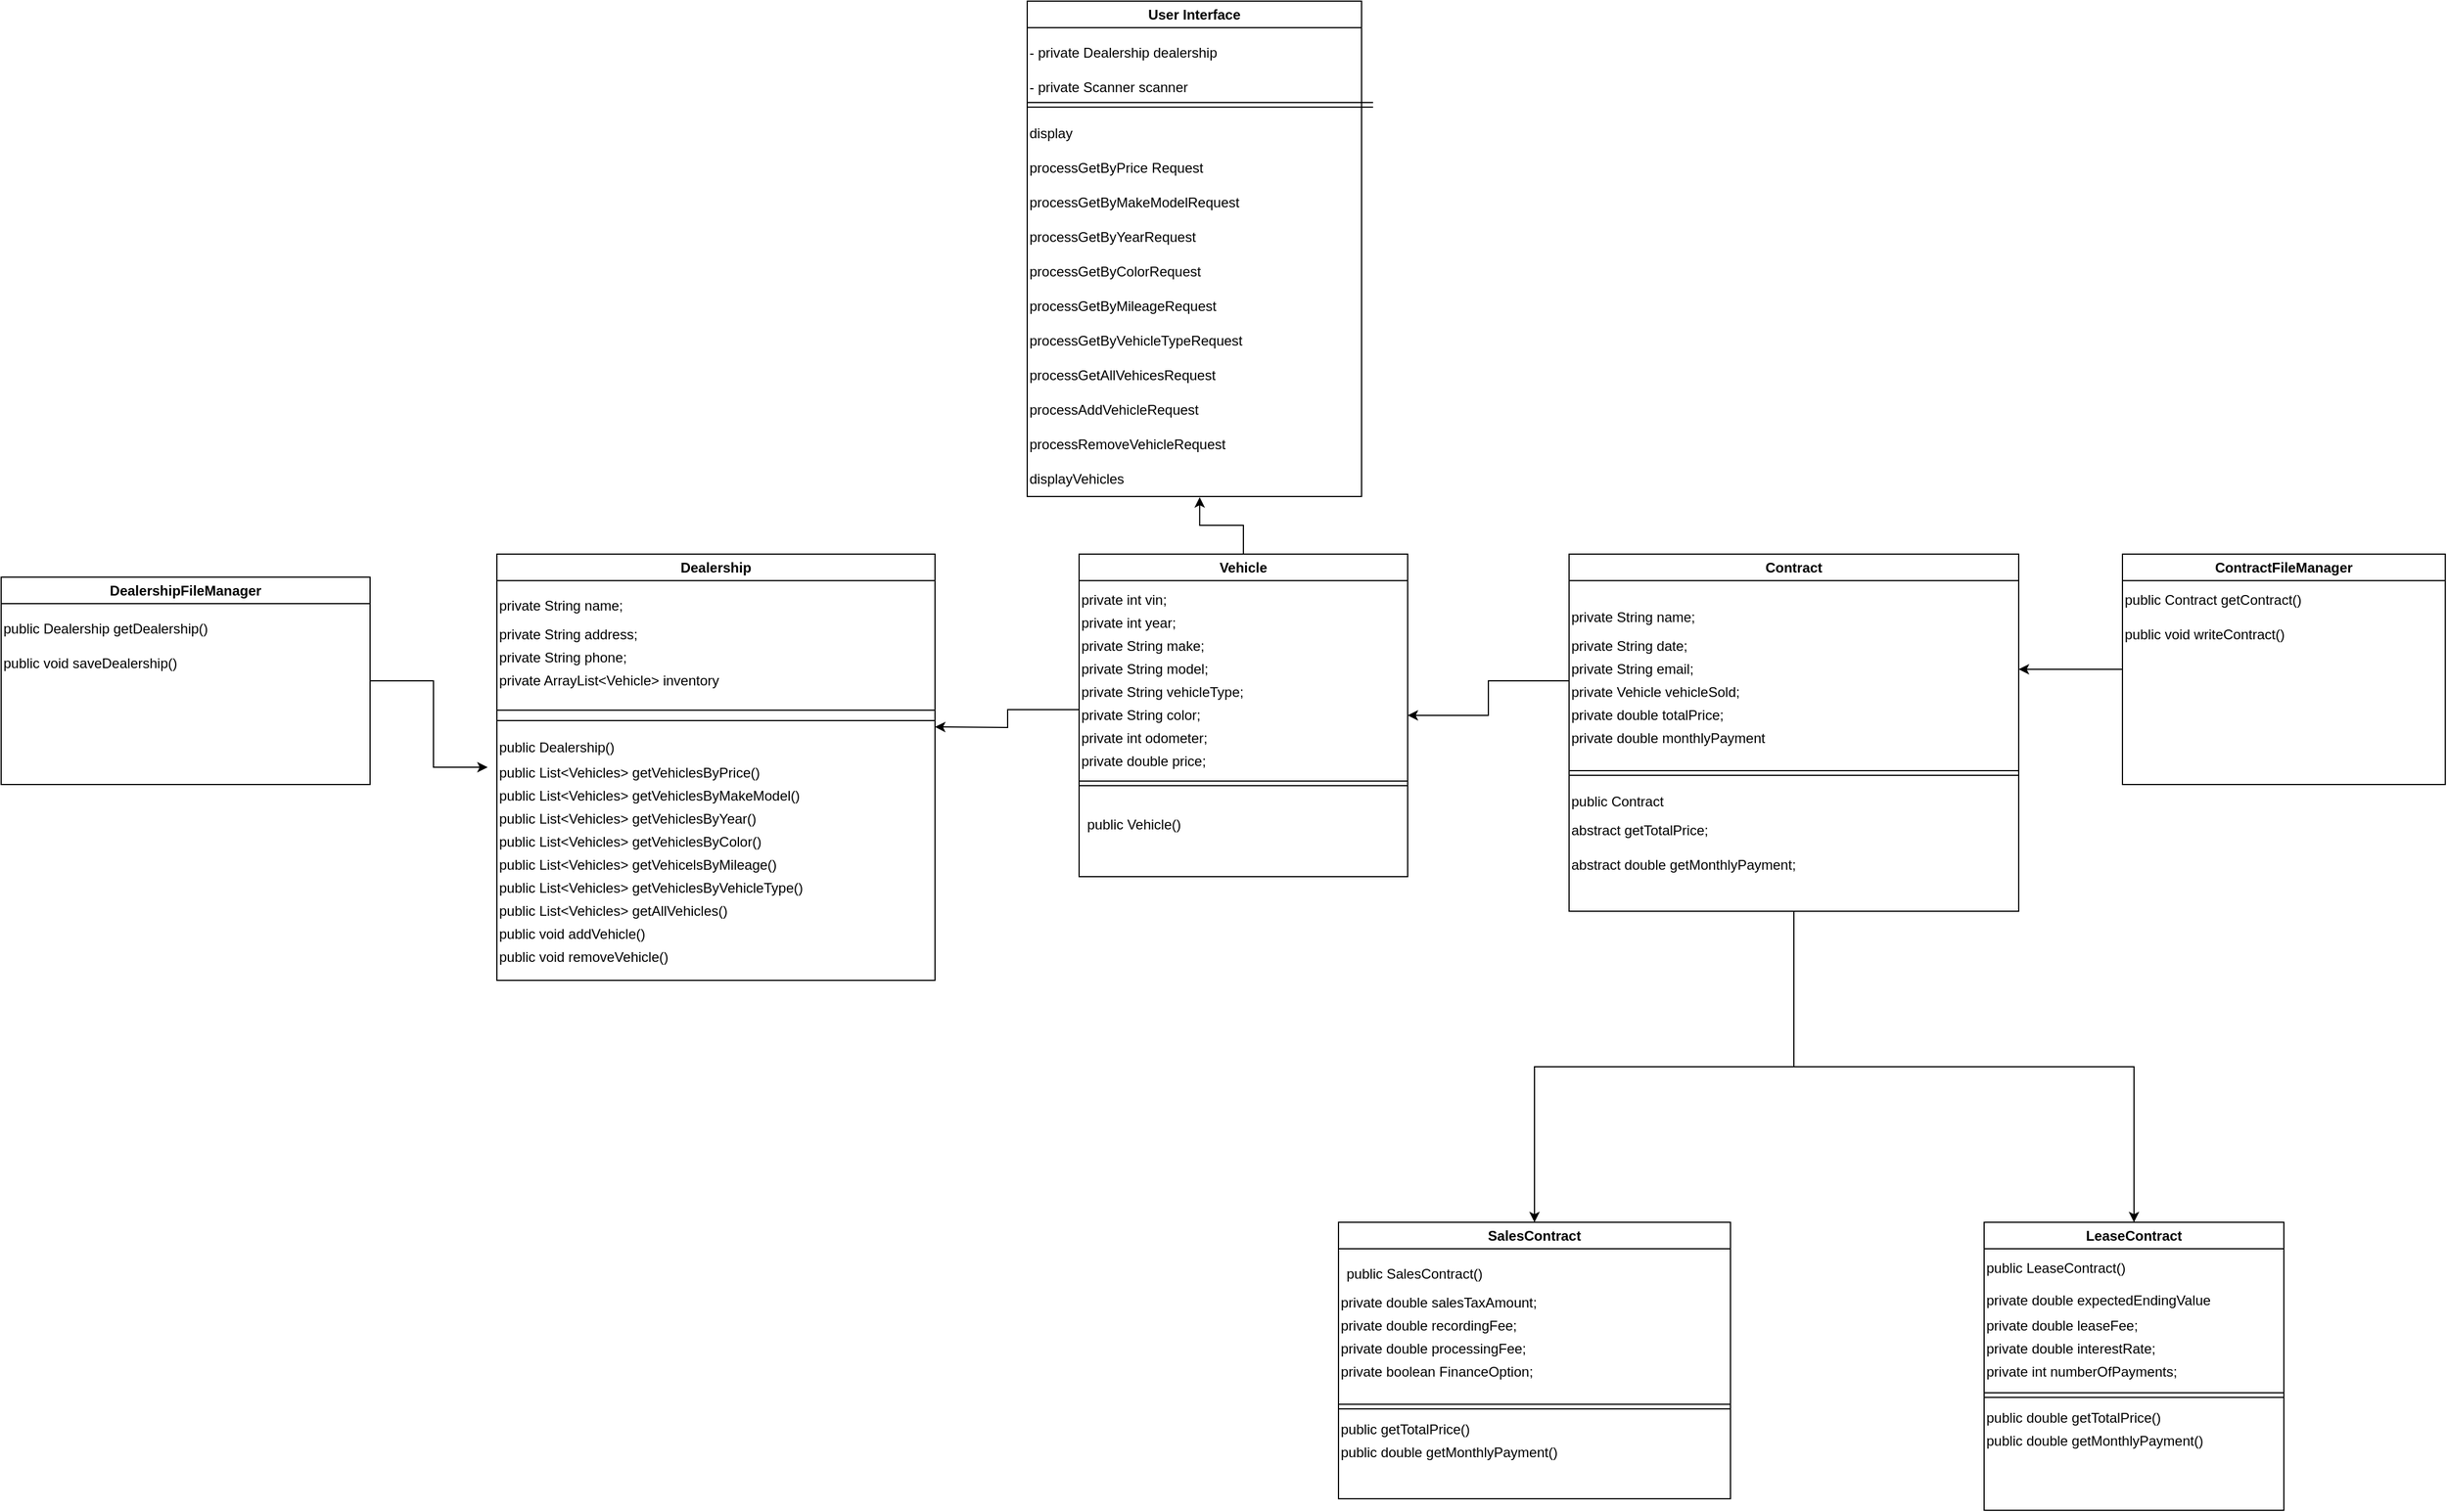 <mxfile version="24.8.3">
  <diagram name="Page-1" id="wlkVVC5qXrJwV3apgr4_">
    <mxGraphModel dx="2140" dy="557" grid="1" gridSize="10" guides="1" tooltips="1" connect="1" arrows="1" fold="1" page="1" pageScale="1" pageWidth="850" pageHeight="1100" math="0" shadow="0">
      <root>
        <mxCell id="0" />
        <mxCell id="1" parent="0" />
        <mxCell id="MMEo0x85BEYTSs89QDjf-1" value="User Interface" style="swimlane;whiteSpace=wrap;html=1;" vertex="1" parent="1">
          <mxGeometry x="240" y="40" width="290" height="430" as="geometry" />
        </mxCell>
        <mxCell id="MMEo0x85BEYTSs89QDjf-22" value="- private Dealership dealership" style="text;html=1;align=left;verticalAlign=middle;whiteSpace=wrap;rounded=0;" vertex="1" parent="MMEo0x85BEYTSs89QDjf-1">
          <mxGeometry y="30" width="190" height="30" as="geometry" />
        </mxCell>
        <mxCell id="MMEo0x85BEYTSs89QDjf-23" value="- private Scanner scanner" style="text;html=1;align=left;verticalAlign=middle;whiteSpace=wrap;rounded=0;" vertex="1" parent="MMEo0x85BEYTSs89QDjf-1">
          <mxGeometry y="60" width="180" height="30" as="geometry" />
        </mxCell>
        <mxCell id="MMEo0x85BEYTSs89QDjf-24" value="display" style="text;html=1;align=left;verticalAlign=middle;whiteSpace=wrap;rounded=0;" vertex="1" parent="MMEo0x85BEYTSs89QDjf-1">
          <mxGeometry y="100" width="200" height="30" as="geometry" />
        </mxCell>
        <mxCell id="MMEo0x85BEYTSs89QDjf-25" value="processGetByPrice Request" style="text;html=1;align=left;verticalAlign=middle;whiteSpace=wrap;rounded=0;" vertex="1" parent="MMEo0x85BEYTSs89QDjf-1">
          <mxGeometry y="130" width="200" height="30" as="geometry" />
        </mxCell>
        <mxCell id="MMEo0x85BEYTSs89QDjf-26" value="processGetByMakeModelRequest" style="text;html=1;align=left;verticalAlign=middle;whiteSpace=wrap;rounded=0;" vertex="1" parent="MMEo0x85BEYTSs89QDjf-1">
          <mxGeometry y="160" width="200" height="30" as="geometry" />
        </mxCell>
        <mxCell id="MMEo0x85BEYTSs89QDjf-27" value="processGetByYearRequest" style="text;html=1;align=left;verticalAlign=middle;whiteSpace=wrap;rounded=0;" vertex="1" parent="MMEo0x85BEYTSs89QDjf-1">
          <mxGeometry y="190" width="250" height="30" as="geometry" />
        </mxCell>
        <mxCell id="MMEo0x85BEYTSs89QDjf-28" value="processGetByColorRequest" style="text;html=1;align=left;verticalAlign=middle;whiteSpace=wrap;rounded=0;" vertex="1" parent="MMEo0x85BEYTSs89QDjf-1">
          <mxGeometry y="220" width="220" height="30" as="geometry" />
        </mxCell>
        <mxCell id="MMEo0x85BEYTSs89QDjf-29" value="processGetByMileageRequest" style="text;html=1;align=left;verticalAlign=middle;whiteSpace=wrap;rounded=0;" vertex="1" parent="MMEo0x85BEYTSs89QDjf-1">
          <mxGeometry y="250" width="150" height="30" as="geometry" />
        </mxCell>
        <mxCell id="MMEo0x85BEYTSs89QDjf-30" value="processGetByVehicleTypeRequest" style="text;html=1;align=left;verticalAlign=middle;whiteSpace=wrap;rounded=0;" vertex="1" parent="MMEo0x85BEYTSs89QDjf-1">
          <mxGeometry y="280" width="240" height="30" as="geometry" />
        </mxCell>
        <mxCell id="MMEo0x85BEYTSs89QDjf-31" value="processGetAllVehicesRequest" style="text;html=1;align=left;verticalAlign=middle;whiteSpace=wrap;rounded=0;" vertex="1" parent="MMEo0x85BEYTSs89QDjf-1">
          <mxGeometry y="310" width="210" height="30" as="geometry" />
        </mxCell>
        <mxCell id="MMEo0x85BEYTSs89QDjf-32" value="processAddVehicleRequest" style="text;html=1;align=left;verticalAlign=middle;whiteSpace=wrap;rounded=0;" vertex="1" parent="MMEo0x85BEYTSs89QDjf-1">
          <mxGeometry y="340" width="270" height="30" as="geometry" />
        </mxCell>
        <mxCell id="MMEo0x85BEYTSs89QDjf-33" value="processRemoveVehicleRequest" style="text;html=1;align=left;verticalAlign=middle;whiteSpace=wrap;rounded=0;" vertex="1" parent="MMEo0x85BEYTSs89QDjf-1">
          <mxGeometry y="370" width="200" height="30" as="geometry" />
        </mxCell>
        <mxCell id="MMEo0x85BEYTSs89QDjf-34" value="" style="shape=link;html=1;rounded=0;" edge="1" parent="MMEo0x85BEYTSs89QDjf-1">
          <mxGeometry width="100" relative="1" as="geometry">
            <mxPoint y="90" as="sourcePoint" />
            <mxPoint x="300" y="90" as="targetPoint" />
          </mxGeometry>
        </mxCell>
        <mxCell id="MMEo0x85BEYTSs89QDjf-35" value="displayVehicles" style="text;html=1;align=left;verticalAlign=middle;whiteSpace=wrap;rounded=0;" vertex="1" parent="MMEo0x85BEYTSs89QDjf-1">
          <mxGeometry y="400" width="170" height="30" as="geometry" />
        </mxCell>
        <mxCell id="MMEo0x85BEYTSs89QDjf-3" value="Dealership" style="swimlane;whiteSpace=wrap;html=1;" vertex="1" parent="1">
          <mxGeometry x="-220" y="520" width="380" height="370" as="geometry" />
        </mxCell>
        <mxCell id="MMEo0x85BEYTSs89QDjf-59" value="private String name;" style="text;html=1;align=left;verticalAlign=middle;whiteSpace=wrap;rounded=0;" vertex="1" parent="MMEo0x85BEYTSs89QDjf-3">
          <mxGeometry y="30" width="180" height="30" as="geometry" />
        </mxCell>
        <mxCell id="MMEo0x85BEYTSs89QDjf-60" value="private String address;" style="text;html=1;align=left;verticalAlign=middle;whiteSpace=wrap;rounded=0;" vertex="1" parent="MMEo0x85BEYTSs89QDjf-3">
          <mxGeometry y="60" width="160" height="20" as="geometry" />
        </mxCell>
        <mxCell id="MMEo0x85BEYTSs89QDjf-61" value="private String phone;" style="text;html=1;align=left;verticalAlign=middle;whiteSpace=wrap;rounded=0;" vertex="1" parent="MMEo0x85BEYTSs89QDjf-3">
          <mxGeometry y="80" width="170" height="20" as="geometry" />
        </mxCell>
        <mxCell id="MMEo0x85BEYTSs89QDjf-62" value="private ArrayList&amp;lt;Vehicle&amp;gt; inventory" style="text;html=1;align=left;verticalAlign=middle;whiteSpace=wrap;rounded=0;" vertex="1" parent="MMEo0x85BEYTSs89QDjf-3">
          <mxGeometry y="100" width="210" height="20" as="geometry" />
        </mxCell>
        <mxCell id="MMEo0x85BEYTSs89QDjf-63" value="" style="shape=link;html=1;rounded=0;width=-9;" edge="1" parent="MMEo0x85BEYTSs89QDjf-3">
          <mxGeometry width="100" relative="1" as="geometry">
            <mxPoint y="140" as="sourcePoint" />
            <mxPoint x="380" y="140" as="targetPoint" />
          </mxGeometry>
        </mxCell>
        <mxCell id="MMEo0x85BEYTSs89QDjf-64" value="public Dealership()" style="text;html=1;align=left;verticalAlign=middle;whiteSpace=wrap;rounded=0;" vertex="1" parent="MMEo0x85BEYTSs89QDjf-3">
          <mxGeometry y="155" width="170" height="25" as="geometry" />
        </mxCell>
        <mxCell id="MMEo0x85BEYTSs89QDjf-65" value="public List&amp;lt;Vehicles&amp;gt; getVehiclesByPrice()" style="text;html=1;align=left;verticalAlign=middle;whiteSpace=wrap;rounded=0;" vertex="1" parent="MMEo0x85BEYTSs89QDjf-3">
          <mxGeometry y="180" width="250" height="20" as="geometry" />
        </mxCell>
        <mxCell id="MMEo0x85BEYTSs89QDjf-66" value="public List&amp;lt;Vehicles&amp;gt; getVehiclesByMakeModel()" style="text;html=1;align=left;verticalAlign=middle;whiteSpace=wrap;rounded=0;" vertex="1" parent="MMEo0x85BEYTSs89QDjf-3">
          <mxGeometry y="200" width="310" height="20" as="geometry" />
        </mxCell>
        <mxCell id="MMEo0x85BEYTSs89QDjf-67" value="public List&amp;lt;Vehicles&amp;gt; getVehiclesByYear()" style="text;html=1;align=left;verticalAlign=middle;whiteSpace=wrap;rounded=0;" vertex="1" parent="MMEo0x85BEYTSs89QDjf-3">
          <mxGeometry y="220" width="290" height="20" as="geometry" />
        </mxCell>
        <mxCell id="MMEo0x85BEYTSs89QDjf-68" value="public List&amp;lt;Vehicles&amp;gt; getVehiclesByColor()" style="text;html=1;align=left;verticalAlign=middle;whiteSpace=wrap;rounded=0;" vertex="1" parent="MMEo0x85BEYTSs89QDjf-3">
          <mxGeometry y="240" width="280" height="20" as="geometry" />
        </mxCell>
        <mxCell id="MMEo0x85BEYTSs89QDjf-69" value="public List&amp;lt;Vehicles&amp;gt; getVehicelsByMileage()" style="text;html=1;align=left;verticalAlign=middle;whiteSpace=wrap;rounded=0;" vertex="1" parent="MMEo0x85BEYTSs89QDjf-3">
          <mxGeometry y="260" width="270" height="20" as="geometry" />
        </mxCell>
        <mxCell id="MMEo0x85BEYTSs89QDjf-70" value="public List&amp;lt;Vehicles&amp;gt; getVehiclesByVehicleType()" style="text;html=1;align=left;verticalAlign=middle;whiteSpace=wrap;rounded=0;" vertex="1" parent="MMEo0x85BEYTSs89QDjf-3">
          <mxGeometry y="280" width="270" height="20" as="geometry" />
        </mxCell>
        <mxCell id="MMEo0x85BEYTSs89QDjf-71" value="public List&amp;lt;Vehicles&amp;gt; getAllVehicles()" style="text;html=1;align=left;verticalAlign=middle;whiteSpace=wrap;rounded=0;" vertex="1" parent="MMEo0x85BEYTSs89QDjf-3">
          <mxGeometry y="300" width="290" height="20" as="geometry" />
        </mxCell>
        <mxCell id="MMEo0x85BEYTSs89QDjf-72" value="public void addVehicle()" style="text;html=1;align=left;verticalAlign=middle;whiteSpace=wrap;rounded=0;" vertex="1" parent="MMEo0x85BEYTSs89QDjf-3">
          <mxGeometry y="320" width="270" height="20" as="geometry" />
        </mxCell>
        <mxCell id="MMEo0x85BEYTSs89QDjf-73" value="public void removeVehicle()" style="text;html=1;align=left;verticalAlign=middle;whiteSpace=wrap;rounded=0;" vertex="1" parent="MMEo0x85BEYTSs89QDjf-3">
          <mxGeometry y="340" width="240" height="20" as="geometry" />
        </mxCell>
        <mxCell id="MMEo0x85BEYTSs89QDjf-5" value="Vehicle" style="swimlane;whiteSpace=wrap;html=1;" vertex="1" parent="1">
          <mxGeometry x="285" y="520" width="285" height="280" as="geometry" />
        </mxCell>
        <mxCell id="MMEo0x85BEYTSs89QDjf-37" value="private int vin;" style="text;html=1;align=left;verticalAlign=middle;whiteSpace=wrap;rounded=0;" vertex="1" parent="MMEo0x85BEYTSs89QDjf-5">
          <mxGeometry y="30" width="190" height="20" as="geometry" />
        </mxCell>
        <mxCell id="MMEo0x85BEYTSs89QDjf-38" value="private int year;" style="text;html=1;align=left;verticalAlign=middle;whiteSpace=wrap;rounded=0;" vertex="1" parent="MMEo0x85BEYTSs89QDjf-5">
          <mxGeometry y="50" width="160" height="20" as="geometry" />
        </mxCell>
        <mxCell id="MMEo0x85BEYTSs89QDjf-39" value="private String make;" style="text;html=1;align=left;verticalAlign=middle;whiteSpace=wrap;rounded=0;" vertex="1" parent="MMEo0x85BEYTSs89QDjf-5">
          <mxGeometry y="70" width="160" height="20" as="geometry" />
        </mxCell>
        <mxCell id="MMEo0x85BEYTSs89QDjf-40" value="private String model;" style="text;html=1;align=left;verticalAlign=middle;whiteSpace=wrap;rounded=0;" vertex="1" parent="MMEo0x85BEYTSs89QDjf-5">
          <mxGeometry y="90" width="150" height="20" as="geometry" />
        </mxCell>
        <mxCell id="MMEo0x85BEYTSs89QDjf-41" value="private String vehicleType;" style="text;html=1;align=left;verticalAlign=middle;whiteSpace=wrap;rounded=0;" vertex="1" parent="MMEo0x85BEYTSs89QDjf-5">
          <mxGeometry y="110" width="170" height="20" as="geometry" />
        </mxCell>
        <mxCell id="MMEo0x85BEYTSs89QDjf-100" style="edgeStyle=orthogonalEdgeStyle;rounded=0;orthogonalLoop=1;jettySize=auto;html=1;exitX=0;exitY=0.25;exitDx=0;exitDy=0;" edge="1" parent="MMEo0x85BEYTSs89QDjf-5" source="MMEo0x85BEYTSs89QDjf-42">
          <mxGeometry relative="1" as="geometry">
            <mxPoint x="-125" y="150" as="targetPoint" />
          </mxGeometry>
        </mxCell>
        <mxCell id="MMEo0x85BEYTSs89QDjf-42" value="private String color;" style="text;html=1;align=left;verticalAlign=middle;whiteSpace=wrap;rounded=0;" vertex="1" parent="MMEo0x85BEYTSs89QDjf-5">
          <mxGeometry y="130" width="170" height="20" as="geometry" />
        </mxCell>
        <mxCell id="MMEo0x85BEYTSs89QDjf-43" value="private int odometer;" style="text;html=1;align=left;verticalAlign=middle;whiteSpace=wrap;rounded=0;" vertex="1" parent="MMEo0x85BEYTSs89QDjf-5">
          <mxGeometry y="150" width="180" height="20" as="geometry" />
        </mxCell>
        <mxCell id="MMEo0x85BEYTSs89QDjf-44" value="private double price;" style="text;html=1;align=left;verticalAlign=middle;whiteSpace=wrap;rounded=0;" vertex="1" parent="MMEo0x85BEYTSs89QDjf-5">
          <mxGeometry y="170" width="160" height="20" as="geometry" />
        </mxCell>
        <mxCell id="MMEo0x85BEYTSs89QDjf-46" value="public Vehicle()" style="text;html=1;align=left;verticalAlign=middle;whiteSpace=wrap;rounded=0;" vertex="1" parent="MMEo0x85BEYTSs89QDjf-5">
          <mxGeometry x="5" y="220" width="225" height="30" as="geometry" />
        </mxCell>
        <mxCell id="MMEo0x85BEYTSs89QDjf-45" value="" style="shape=link;html=1;rounded=0;" edge="1" parent="MMEo0x85BEYTSs89QDjf-5">
          <mxGeometry width="100" relative="1" as="geometry">
            <mxPoint y="199" as="sourcePoint" />
            <mxPoint x="285" y="199" as="targetPoint" />
          </mxGeometry>
        </mxCell>
        <mxCell id="MMEo0x85BEYTSs89QDjf-95" style="edgeStyle=orthogonalEdgeStyle;rounded=0;orthogonalLoop=1;jettySize=auto;html=1;exitX=0.5;exitY=0;exitDx=0;exitDy=0;entryX=0.5;entryY=0;entryDx=0;entryDy=0;" edge="1" parent="1" source="MMEo0x85BEYTSs89QDjf-10" target="MMEo0x85BEYTSs89QDjf-10">
          <mxGeometry relative="1" as="geometry" />
        </mxCell>
        <mxCell id="MMEo0x85BEYTSs89QDjf-96" style="edgeStyle=orthogonalEdgeStyle;rounded=0;orthogonalLoop=1;jettySize=auto;html=1;exitX=0.5;exitY=1;exitDx=0;exitDy=0;entryX=0.5;entryY=0;entryDx=0;entryDy=0;" edge="1" parent="1" source="MMEo0x85BEYTSs89QDjf-6" target="MMEo0x85BEYTSs89QDjf-11">
          <mxGeometry relative="1" as="geometry" />
        </mxCell>
        <mxCell id="MMEo0x85BEYTSs89QDjf-102" style="edgeStyle=orthogonalEdgeStyle;rounded=0;orthogonalLoop=1;jettySize=auto;html=1;exitX=0.5;exitY=1;exitDx=0;exitDy=0;entryX=0.5;entryY=0;entryDx=0;entryDy=0;" edge="1" parent="1" source="MMEo0x85BEYTSs89QDjf-6" target="MMEo0x85BEYTSs89QDjf-10">
          <mxGeometry relative="1" as="geometry" />
        </mxCell>
        <mxCell id="MMEo0x85BEYTSs89QDjf-6" value="Contract" style="swimlane;whiteSpace=wrap;html=1;" vertex="1" parent="1">
          <mxGeometry x="710" y="520" width="390" height="310" as="geometry" />
        </mxCell>
        <mxCell id="MMEo0x85BEYTSs89QDjf-48" value="private String name;" style="text;html=1;align=left;verticalAlign=middle;whiteSpace=wrap;rounded=0;" vertex="1" parent="MMEo0x85BEYTSs89QDjf-6">
          <mxGeometry y="40" width="190" height="30" as="geometry" />
        </mxCell>
        <mxCell id="MMEo0x85BEYTSs89QDjf-49" value="private String date;" style="text;html=1;align=left;verticalAlign=middle;whiteSpace=wrap;rounded=0;" vertex="1" parent="MMEo0x85BEYTSs89QDjf-6">
          <mxGeometry y="70" width="190" height="20" as="geometry" />
        </mxCell>
        <mxCell id="MMEo0x85BEYTSs89QDjf-50" value="private String email;" style="text;html=1;align=left;verticalAlign=middle;whiteSpace=wrap;rounded=0;" vertex="1" parent="MMEo0x85BEYTSs89QDjf-6">
          <mxGeometry y="90" width="200" height="20" as="geometry" />
        </mxCell>
        <mxCell id="MMEo0x85BEYTSs89QDjf-51" value="private Vehicle vehicleSold;" style="text;html=1;align=left;verticalAlign=middle;whiteSpace=wrap;rounded=0;" vertex="1" parent="MMEo0x85BEYTSs89QDjf-6">
          <mxGeometry y="110" width="190" height="20" as="geometry" />
        </mxCell>
        <mxCell id="MMEo0x85BEYTSs89QDjf-52" value="private double totalPrice;" style="text;html=1;align=left;verticalAlign=middle;whiteSpace=wrap;rounded=0;" vertex="1" parent="MMEo0x85BEYTSs89QDjf-6">
          <mxGeometry y="130" width="200" height="20" as="geometry" />
        </mxCell>
        <mxCell id="MMEo0x85BEYTSs89QDjf-53" value="private double monthlyPayment" style="text;html=1;align=left;verticalAlign=middle;whiteSpace=wrap;rounded=0;" vertex="1" parent="MMEo0x85BEYTSs89QDjf-6">
          <mxGeometry y="150" width="200" height="20" as="geometry" />
        </mxCell>
        <mxCell id="MMEo0x85BEYTSs89QDjf-55" value="" style="shape=link;html=1;rounded=0;" edge="1" parent="MMEo0x85BEYTSs89QDjf-6">
          <mxGeometry width="100" relative="1" as="geometry">
            <mxPoint y="190" as="sourcePoint" />
            <mxPoint x="390" y="190" as="targetPoint" />
          </mxGeometry>
        </mxCell>
        <mxCell id="MMEo0x85BEYTSs89QDjf-56" value="abstract getTotalPrice;" style="text;html=1;align=left;verticalAlign=middle;whiteSpace=wrap;rounded=0;" vertex="1" parent="MMEo0x85BEYTSs89QDjf-6">
          <mxGeometry y="230" width="220" height="20" as="geometry" />
        </mxCell>
        <mxCell id="MMEo0x85BEYTSs89QDjf-57" value="abstract double getMonthlyPayment;" style="text;html=1;align=left;verticalAlign=middle;whiteSpace=wrap;rounded=0;" vertex="1" parent="MMEo0x85BEYTSs89QDjf-6">
          <mxGeometry y="260" width="200" height="20" as="geometry" />
        </mxCell>
        <mxCell id="MMEo0x85BEYTSs89QDjf-10" value="SalesContract" style="swimlane;whiteSpace=wrap;html=1;" vertex="1" parent="1">
          <mxGeometry x="510" y="1100" width="340" height="240" as="geometry" />
        </mxCell>
        <mxCell id="MMEo0x85BEYTSs89QDjf-78" value="public SalesContract()" style="text;html=1;align=left;verticalAlign=middle;whiteSpace=wrap;rounded=0;" vertex="1" parent="MMEo0x85BEYTSs89QDjf-10">
          <mxGeometry x="5" y="30" width="235" height="30" as="geometry" />
        </mxCell>
        <mxCell id="MMEo0x85BEYTSs89QDjf-79" value="private double salesTaxAmount;" style="text;html=1;align=left;verticalAlign=middle;whiteSpace=wrap;rounded=0;" vertex="1" parent="MMEo0x85BEYTSs89QDjf-10">
          <mxGeometry y="60" width="220" height="20" as="geometry" />
        </mxCell>
        <mxCell id="MMEo0x85BEYTSs89QDjf-80" value="private double recordingFee;" style="text;html=1;align=left;verticalAlign=middle;whiteSpace=wrap;rounded=0;" vertex="1" parent="MMEo0x85BEYTSs89QDjf-10">
          <mxGeometry y="80" width="220" height="20" as="geometry" />
        </mxCell>
        <mxCell id="MMEo0x85BEYTSs89QDjf-81" value="private double processingFee;" style="text;html=1;align=left;verticalAlign=middle;whiteSpace=wrap;rounded=0;" vertex="1" parent="MMEo0x85BEYTSs89QDjf-10">
          <mxGeometry y="100" width="210" height="20" as="geometry" />
        </mxCell>
        <mxCell id="MMEo0x85BEYTSs89QDjf-82" value="private boolean FinanceOption;" style="text;html=1;align=left;verticalAlign=middle;whiteSpace=wrap;rounded=0;" vertex="1" parent="MMEo0x85BEYTSs89QDjf-10">
          <mxGeometry y="120" width="210" height="20" as="geometry" />
        </mxCell>
        <mxCell id="MMEo0x85BEYTSs89QDjf-83" value="" style="shape=link;html=1;rounded=0;" edge="1" parent="MMEo0x85BEYTSs89QDjf-10">
          <mxGeometry width="100" relative="1" as="geometry">
            <mxPoint y="160" as="sourcePoint" />
            <mxPoint x="340" y="160" as="targetPoint" />
          </mxGeometry>
        </mxCell>
        <mxCell id="MMEo0x85BEYTSs89QDjf-84" value="public getTotalPrice()" style="text;html=1;align=left;verticalAlign=middle;whiteSpace=wrap;rounded=0;" vertex="1" parent="MMEo0x85BEYTSs89QDjf-10">
          <mxGeometry y="170" width="240" height="20" as="geometry" />
        </mxCell>
        <mxCell id="MMEo0x85BEYTSs89QDjf-85" value="public double getMonthlyPayment()" style="text;html=1;align=left;verticalAlign=middle;whiteSpace=wrap;rounded=0;" vertex="1" parent="MMEo0x85BEYTSs89QDjf-10">
          <mxGeometry y="190" width="240" height="20" as="geometry" />
        </mxCell>
        <mxCell id="MMEo0x85BEYTSs89QDjf-11" value="LeaseContract" style="swimlane;whiteSpace=wrap;html=1;" vertex="1" parent="1">
          <mxGeometry x="1070" y="1100" width="260" height="250" as="geometry" />
        </mxCell>
        <mxCell id="MMEo0x85BEYTSs89QDjf-87" value="public LeaseContract()" style="text;html=1;align=left;verticalAlign=middle;whiteSpace=wrap;rounded=0;" vertex="1" parent="MMEo0x85BEYTSs89QDjf-11">
          <mxGeometry y="30" width="230" height="20" as="geometry" />
        </mxCell>
        <mxCell id="MMEo0x85BEYTSs89QDjf-88" value="private double expectedEndingValue" style="text;html=1;align=left;verticalAlign=middle;whiteSpace=wrap;rounded=0;" vertex="1" parent="MMEo0x85BEYTSs89QDjf-11">
          <mxGeometry y="55" width="210" height="25" as="geometry" />
        </mxCell>
        <mxCell id="MMEo0x85BEYTSs89QDjf-89" value="private double leaseFee;" style="text;html=1;align=left;verticalAlign=middle;whiteSpace=wrap;rounded=0;" vertex="1" parent="MMEo0x85BEYTSs89QDjf-11">
          <mxGeometry y="80" width="230" height="20" as="geometry" />
        </mxCell>
        <mxCell id="MMEo0x85BEYTSs89QDjf-90" value="private double interestRate;" style="text;html=1;align=left;verticalAlign=middle;whiteSpace=wrap;rounded=0;" vertex="1" parent="MMEo0x85BEYTSs89QDjf-11">
          <mxGeometry y="100" width="170" height="20" as="geometry" />
        </mxCell>
        <mxCell id="MMEo0x85BEYTSs89QDjf-91" value="private int numberOfPayments;" style="text;html=1;align=left;verticalAlign=middle;whiteSpace=wrap;rounded=0;" vertex="1" parent="MMEo0x85BEYTSs89QDjf-11">
          <mxGeometry y="120" width="200" height="20" as="geometry" />
        </mxCell>
        <mxCell id="MMEo0x85BEYTSs89QDjf-92" value="" style="shape=link;html=1;rounded=0;" edge="1" parent="MMEo0x85BEYTSs89QDjf-11">
          <mxGeometry width="100" relative="1" as="geometry">
            <mxPoint y="150" as="sourcePoint" />
            <mxPoint x="260" y="150" as="targetPoint" />
          </mxGeometry>
        </mxCell>
        <mxCell id="MMEo0x85BEYTSs89QDjf-93" value="public double getTotalPrice()" style="text;html=1;align=left;verticalAlign=middle;whiteSpace=wrap;rounded=0;" vertex="1" parent="MMEo0x85BEYTSs89QDjf-11">
          <mxGeometry y="160" width="180" height="20" as="geometry" />
        </mxCell>
        <mxCell id="MMEo0x85BEYTSs89QDjf-94" value="public double getMonthlyPayment()" style="text;html=1;align=left;verticalAlign=middle;whiteSpace=wrap;rounded=0;" vertex="1" parent="MMEo0x85BEYTSs89QDjf-11">
          <mxGeometry y="180" width="200" height="20" as="geometry" />
        </mxCell>
        <mxCell id="MMEo0x85BEYTSs89QDjf-97" style="edgeStyle=orthogonalEdgeStyle;rounded=0;orthogonalLoop=1;jettySize=auto;html=1;exitX=0;exitY=0.5;exitDx=0;exitDy=0;" edge="1" parent="1" source="MMEo0x85BEYTSs89QDjf-15">
          <mxGeometry relative="1" as="geometry">
            <mxPoint x="1100" y="620" as="targetPoint" />
          </mxGeometry>
        </mxCell>
        <mxCell id="MMEo0x85BEYTSs89QDjf-15" value="ContractFileManager" style="swimlane;whiteSpace=wrap;html=1;" vertex="1" parent="1">
          <mxGeometry x="1190" y="520" width="280" height="200" as="geometry" />
        </mxCell>
        <mxCell id="MMEo0x85BEYTSs89QDjf-76" value="public Contract getContract()" style="text;html=1;align=left;verticalAlign=middle;whiteSpace=wrap;rounded=0;" vertex="1" parent="MMEo0x85BEYTSs89QDjf-15">
          <mxGeometry y="30" width="220" height="20" as="geometry" />
        </mxCell>
        <mxCell id="MMEo0x85BEYTSs89QDjf-77" value="public void writeContract()" style="text;html=1;align=left;verticalAlign=middle;whiteSpace=wrap;rounded=0;" vertex="1" parent="MMEo0x85BEYTSs89QDjf-15">
          <mxGeometry y="60" width="180" height="20" as="geometry" />
        </mxCell>
        <mxCell id="MMEo0x85BEYTSs89QDjf-17" value="DealershipFileManager" style="swimlane;whiteSpace=wrap;html=1;" vertex="1" parent="1">
          <mxGeometry x="-650" y="540" width="320" height="180" as="geometry" />
        </mxCell>
        <mxCell id="MMEo0x85BEYTSs89QDjf-74" value="public Dealership getDealership()" style="text;html=1;align=left;verticalAlign=middle;whiteSpace=wrap;rounded=0;" vertex="1" parent="MMEo0x85BEYTSs89QDjf-17">
          <mxGeometry y="30" width="260" height="30" as="geometry" />
        </mxCell>
        <mxCell id="MMEo0x85BEYTSs89QDjf-75" value="public void saveDealership()" style="text;html=1;align=left;verticalAlign=middle;whiteSpace=wrap;rounded=0;" vertex="1" parent="MMEo0x85BEYTSs89QDjf-17">
          <mxGeometry y="60" width="230" height="30" as="geometry" />
        </mxCell>
        <mxCell id="MMEo0x85BEYTSs89QDjf-58" value="public Contract" style="text;html=1;align=left;verticalAlign=middle;whiteSpace=wrap;rounded=0;" vertex="1" parent="1">
          <mxGeometry x="710" y="720" width="180" height="30" as="geometry" />
        </mxCell>
        <mxCell id="MMEo0x85BEYTSs89QDjf-98" style="edgeStyle=orthogonalEdgeStyle;rounded=0;orthogonalLoop=1;jettySize=auto;html=1;exitX=0;exitY=0;exitDx=0;exitDy=0;entryX=1;entryY=0.5;entryDx=0;entryDy=0;" edge="1" parent="1" source="MMEo0x85BEYTSs89QDjf-52" target="MMEo0x85BEYTSs89QDjf-5">
          <mxGeometry relative="1" as="geometry" />
        </mxCell>
        <mxCell id="MMEo0x85BEYTSs89QDjf-99" style="edgeStyle=orthogonalEdgeStyle;rounded=0;orthogonalLoop=1;jettySize=auto;html=1;exitX=0.5;exitY=0;exitDx=0;exitDy=0;entryX=0.88;entryY=1.02;entryDx=0;entryDy=0;entryPerimeter=0;" edge="1" parent="1" source="MMEo0x85BEYTSs89QDjf-5" target="MMEo0x85BEYTSs89QDjf-35">
          <mxGeometry relative="1" as="geometry" />
        </mxCell>
        <mxCell id="MMEo0x85BEYTSs89QDjf-101" style="edgeStyle=orthogonalEdgeStyle;rounded=0;orthogonalLoop=1;jettySize=auto;html=1;exitX=1;exitY=0.5;exitDx=0;exitDy=0;entryX=-0.032;entryY=0.25;entryDx=0;entryDy=0;entryPerimeter=0;" edge="1" parent="1" source="MMEo0x85BEYTSs89QDjf-17" target="MMEo0x85BEYTSs89QDjf-65">
          <mxGeometry relative="1" as="geometry" />
        </mxCell>
      </root>
    </mxGraphModel>
  </diagram>
</mxfile>
